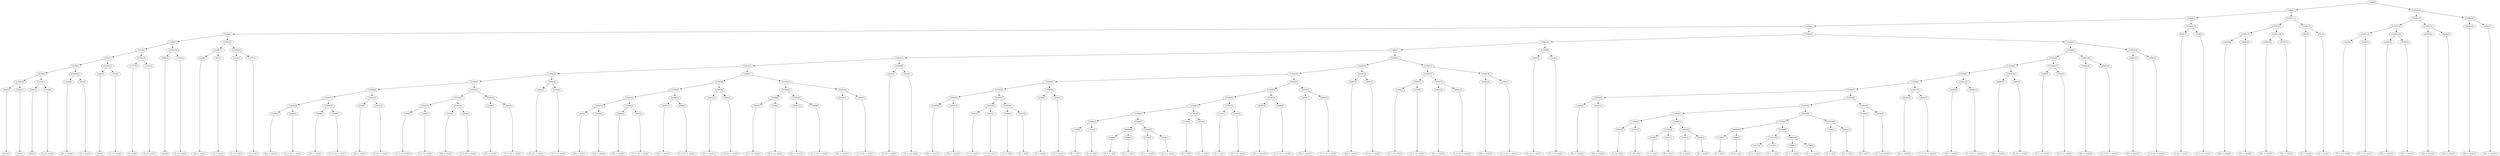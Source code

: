 digraph sample{
"L2662(0)"->"[Ais](0)"
"L2662(1)"->"[Ais](1)"
"L5358(10)"->"L2662(0)"
"L5358(10)"->"L2662(1)"
"L2662(2)"->"[Ais](2)"
"L-1812(0)"->"[F  Gis  Ais](0)"
"L5358(11)"->"L2662(2)"
"L5358(11)"->"L-1812(0)"
"L5358(9)"->"L5358(10)"
"L5358(9)"->"L5358(11)"
"L4209(0)"->"[Dis  G  Ais](0)"
"L851(0)"->"[D  F  Ais](0)"
"L5358(12)"->"L4209(0)"
"L5358(12)"->"L851(0)"
"L5358(8)"->"L5358(9)"
"L5358(8)"->"L5358(12)"
"L2662(3)"->"[Ais](3)"
"L5112(0)"->"[C  Gis  Ais](0)"
"L5358(13)"->"L2662(3)"
"L5358(13)"->"L5112(0)"
"L5358(7)"->"L5358(8)"
"L5358(7)"->"L5358(13)"
"L-1777(0)"->"[G  Ais](0)"
"L-1812(1)"->"[F  Gis  Ais](1)"
"L5358(14)"->"L-1777(0)"
"L5358(14)"->"L-1812(1)"
"L5358(6)"->"L5358(7)"
"L5358(6)"->"L5358(14)"
"L2662(4)"->"[Ais](4)"
"L-1812(2)"->"[F  Gis  Ais](2)"
"L5358(15)"->"L2662(4)"
"L5358(15)"->"L-1812(2)"
"L5358(5)"->"L5358(6)"
"L5358(5)"->"L5358(15)"
"L4209(1)"->"[Dis  G  Ais](1)"
"L851(1)"->"[D  F  Ais](1)"
"L5358(17)"->"L4209(1)"
"L5358(17)"->"L851(1)"
"L5112(1)"->"[C  Gis  Ais](1)"
"L-1777(1)"->"[G  Ais](1)"
"L5358(18)"->"L5112(1)"
"L5358(18)"->"L-1777(1)"
"L5358(16)"->"L5358(17)"
"L5358(16)"->"L5358(18)"
"L5358(4)"->"L5358(5)"
"L5358(4)"->"L5358(16)"
"L4209(2)"->"[Dis  G  Ais](2)"
"L4489(0)"->"[C  D  Dis  G  Ais](0)"
"L5358(28)"->"L4209(2)"
"L5358(28)"->"L4489(0)"
"L4209(3)"->"[Dis  G  Ais](3)"
"L4489(1)"->"[C  D  Dis  G  Ais](1)"
"L5358(29)"->"L4209(3)"
"L5358(29)"->"L4489(1)"
"L5358(27)"->"L5358(28)"
"L5358(27)"->"L5358(29)"
"L4209(4)"->"[Dis  G  Ais](4)"
"L4041(0)"->"[D  Dis  G  Ais](0)"
"L5358(30)"->"L4209(4)"
"L5358(30)"->"L4041(0)"
"L5358(26)"->"L5358(27)"
"L5358(26)"->"L5358(30)"
"L3200(0)"->"[D  E  Gis  Ais](0)"
"L2169(0)"->"[D  F  Gis  Ais](0)"
"L5358(33)"->"L3200(0)"
"L5358(33)"->"L2169(0)"
"L4209(5)"->"[Dis  G  Ais](5)"
"L4489(2)"->"[C  D  Dis  G  Ais](2)"
"L5358(34)"->"L4209(5)"
"L5358(34)"->"L4489(2)"
"L5358(32)"->"L5358(33)"
"L5358(32)"->"L5358(34)"
"L4209(6)"->"[Dis  G  Ais](6)"
"L4489(3)"->"[C  D  Dis  G  Ais](3)"
"L5358(35)"->"L4209(6)"
"L5358(35)"->"L4489(3)"
"L5358(31)"->"L5358(32)"
"L5358(31)"->"L5358(35)"
"L5358(25)"->"L5358(26)"
"L5358(25)"->"L5358(31)"
"L4041(1)"->"[D  Dis  G  Ais](1)"
"L4318(0)"->"[F  G  Gis  Ais](0)"
"L5358(36)"->"L4041(1)"
"L5358(36)"->"L4318(0)"
"L5358(24)"->"L5358(25)"
"L5358(24)"->"L5358(36)"
"L4209(7)"->"[Dis  G  Ais](7)"
"L4209(8)"->"[Dis  G  Ais](8)"
"L5358(41)"->"L4209(7)"
"L5358(41)"->"L4209(8)"
"L4209(9)"->"[Dis  G  Ais](9)"
"L4489(4)"->"[C  D  Dis  G  Ais](4)"
"L5358(42)"->"L4209(9)"
"L5358(42)"->"L4489(4)"
"L5358(40)"->"L5358(41)"
"L5358(40)"->"L5358(42)"
"L4209(10)"->"[Dis  G  Ais](10)"
"L4489(5)"->"[C  D  Dis  G  Ais](5)"
"L5358(43)"->"L4209(10)"
"L5358(43)"->"L4489(5)"
"L5358(39)"->"L5358(40)"
"L5358(39)"->"L5358(43)"
"L4209(11)"->"[Dis  G  Ais](11)"
"L4041(2)"->"[D  Dis  G  Ais](2)"
"L5358(44)"->"L4209(11)"
"L5358(44)"->"L4041(2)"
"L5358(38)"->"L5358(39)"
"L5358(38)"->"L5358(44)"
"L3200(1)"->"[D  E  Gis  Ais](1)"
"L2169(1)"->"[D  F  Gis  Ais](1)"
"L5358(47)"->"L3200(1)"
"L5358(47)"->"L2169(1)"
"L4209(12)"->"[Dis  G  Ais](12)"
"L4489(6)"->"[C  D  Dis  G  Ais](6)"
"L5358(48)"->"L4209(12)"
"L5358(48)"->"L4489(6)"
"L5358(46)"->"L5358(47)"
"L5358(46)"->"L5358(48)"
"L4209(13)"->"[Dis  G  Ais](13)"
"L4489(7)"->"[C  D  Dis  G  Ais](7)"
"L5358(49)"->"L4209(13)"
"L5358(49)"->"L4489(7)"
"L5358(45)"->"L5358(46)"
"L5358(45)"->"L5358(49)"
"L5358(37)"->"L5358(38)"
"L5358(37)"->"L5358(45)"
"L5358(23)"->"L5358(24)"
"L5358(23)"->"L5358(37)"
"L4041(3)"->"[D  Dis  G  Ais](3)"
"L4318(1)"->"[F  G  Gis  Ais](1)"
"L5358(50)"->"L4041(3)"
"L5358(50)"->"L4318(1)"
"L5358(22)"->"L5358(23)"
"L5358(22)"->"L5358(50)"
"L4209(14)"->"[Dis  G  Ais](14)"
"L4209(15)"->"[Dis  G  Ais](15)"
"L5358(56)"->"L4209(14)"
"L5358(56)"->"L4209(15)"
"L4521(0)"->"[C  Dis  G](0)"
"L4521(1)"->"[C  Dis  G](1)"
"L5358(58)"->"L4521(0)"
"L5358(58)"->"L4521(1)"
"L5160(0)"->"[C  D  G](0)"
"L2417(0)"->"[D  G  B](0)"
"L5358(59)"->"L5160(0)"
"L5358(59)"->"L2417(0)"
"L5358(57)"->"L5358(58)"
"L5358(57)"->"L5358(59)"
"L5358(55)"->"L5358(56)"
"L5358(55)"->"L5358(57)"
"L4536(0)"->"[D  G  Ais](0)"
"L4536(1)"->"[D  G  Ais](1)"
"L5358(60)"->"L4536(0)"
"L5358(60)"->"L4536(1)"
"L5358(54)"->"L5358(55)"
"L5358(54)"->"L5358(60)"
"L-1760(0)"->"[D  G  A](0)"
"L1532(0)"->"[D  Fis  A](0)"
"L5358(66)"->"L-1760(0)"
"L5358(66)"->"L1532(0)"
"L2115(0)"->"[D  E  F  A](0)"
"L2115(1)"->"[D  E  F  A](1)"
"L5358(68)"->"L2115(0)"
"L5358(68)"->"L2115(1)"
"L2738(0)"->"[D  E  G  Ais](0)"
"L2738(1)"->"[D  E  G  Ais](1)"
"L5358(69)"->"L2738(0)"
"L5358(69)"->"L2738(1)"
"L5358(67)"->"L5358(68)"
"L5358(67)"->"L5358(69)"
"L5358(65)"->"L5358(66)"
"L5358(65)"->"L5358(67)"
"L1163(0)"->"[D  F  A](0)"
"L3453(0)"->"[Cis  E  A](0)"
"L5358(70)"->"L1163(0)"
"L5358(70)"->"L3453(0)"
"L5358(64)"->"L5358(65)"
"L5358(64)"->"L5358(70)"
"L1163(1)"->"[D  F  A](1)"
"L2169(2)"->"[D  F  Gis  Ais](2)"
"L5358(71)"->"L1163(1)"
"L5358(71)"->"L2169(2)"
"L5358(63)"->"L5358(64)"
"L5358(63)"->"L5358(71)"
"L4209(16)"->"[Dis  G  Ais](16)"
"L4489(8)"->"[C  D  Dis  G  Ais](8)"
"L5358(72)"->"L4209(16)"
"L5358(72)"->"L4489(8)"
"L5358(62)"->"L5358(63)"
"L5358(62)"->"L5358(72)"
"L4209(17)"->"[Dis  G  Ais](17)"
"L4489(9)"->"[C  D  Dis  G  Ais](9)"
"L5358(73)"->"L4209(17)"
"L5358(73)"->"L4489(9)"
"L5358(61)"->"L5358(62)"
"L5358(61)"->"L5358(73)"
"L5358(53)"->"L5358(54)"
"L5358(53)"->"L5358(61)"
"L4209(18)"->"[Dis  G  Ais](18)"
"L4041(4)"->"[D  Dis  G  Ais](4)"
"L5358(74)"->"L4209(18)"
"L5358(74)"->"L4041(4)"
"L5358(52)"->"L5358(53)"
"L5358(52)"->"L5358(74)"
"L3200(2)"->"[D  E  Gis  Ais](2)"
"L2169(3)"->"[D  F  Gis  Ais](3)"
"L5358(77)"->"L3200(2)"
"L5358(77)"->"L2169(3)"
"L4209(19)"->"[Dis  G  Ais](19)"
"L4489(10)"->"[C  D  Dis  G  Ais](10)"
"L5358(78)"->"L4209(19)"
"L5358(78)"->"L4489(10)"
"L5358(76)"->"L5358(77)"
"L5358(76)"->"L5358(78)"
"L4209(20)"->"[Dis  G  Ais](20)"
"L4489(11)"->"[C  D  Dis  G  Ais](11)"
"L5358(79)"->"L4209(20)"
"L5358(79)"->"L4489(11)"
"L5358(75)"->"L5358(76)"
"L5358(75)"->"L5358(79)"
"L5358(51)"->"L5358(52)"
"L5358(51)"->"L5358(75)"
"L5358(21)"->"L5358(22)"
"L5358(21)"->"L5358(51)"
"L4041(5)"->"[D  Dis  G  Ais](5)"
"L4318(2)"->"[F  G  Gis  Ais](2)"
"L5358(80)"->"L4041(5)"
"L5358(80)"->"L4318(2)"
"L5358(20)"->"L5358(21)"
"L5358(20)"->"L5358(80)"
"L4209(21)"->"[Dis  G  Ais](21)"
"L4209(22)"->"[Dis  G  Ais](22)"
"L5358(88)"->"L4209(21)"
"L5358(88)"->"L4209(22)"
"L4521(2)"->"[C  Dis  G](2)"
"L4521(3)"->"[C  Dis  G](3)"
"L5358(92)"->"L4521(2)"
"L5358(92)"->"L4521(3)"
"L5160(1)"->"[C  D  G](1)"
"L2417(1)"->"[D  G  B](1)"
"L5358(94)"->"L5160(1)"
"L5358(94)"->"L2417(1)"
"L4536(2)"->"[D  G  Ais](2)"
"L4536(3)"->"[D  G  Ais](3)"
"L5358(95)"->"L4536(2)"
"L5358(95)"->"L4536(3)"
"L5358(93)"->"L5358(94)"
"L5358(93)"->"L5358(95)"
"L5358(91)"->"L5358(92)"
"L5358(91)"->"L5358(93)"
"L-1760(1)"->"[D  G  A](1)"
"L1532(1)"->"[D  Fis  A](1)"
"L5358(98)"->"L-1760(1)"
"L5358(98)"->"L1532(1)"
"L2115(2)"->"[D  E  F  A](2)"
"L2115(3)"->"[D  E  F  A](3)"
"L5358(100)"->"L2115(2)"
"L5358(100)"->"L2115(3)"
"L2738(2)"->"[D  E  G  Ais](2)"
"L2738(3)"->"[D  E  G  Ais](3)"
"L5358(101)"->"L2738(2)"
"L5358(101)"->"L2738(3)"
"L5358(99)"->"L5358(100)"
"L5358(99)"->"L5358(101)"
"L5358(97)"->"L5358(98)"
"L5358(97)"->"L5358(99)"
"L1163(2)"->"[D  F  A](2)"
"L3453(1)"->"[Cis  E  A](1)"
"L5358(102)"->"L1163(2)"
"L5358(102)"->"L3453(1)"
"L5358(96)"->"L5358(97)"
"L5358(96)"->"L5358(102)"
"L5358(90)"->"L5358(91)"
"L5358(90)"->"L5358(96)"
"L1163(3)"->"[D  F  A](3)"
"L2169(4)"->"[D  F  Gis  Ais](4)"
"L5358(103)"->"L1163(3)"
"L5358(103)"->"L2169(4)"
"L5358(89)"->"L5358(90)"
"L5358(89)"->"L5358(103)"
"L5358(87)"->"L5358(88)"
"L5358(87)"->"L5358(89)"
"L4209(23)"->"[Dis  G  Ais](23)"
"L4489(12)"->"[C  D  Dis  G  Ais](12)"
"L5358(104)"->"L4209(23)"
"L5358(104)"->"L4489(12)"
"L5358(86)"->"L5358(87)"
"L5358(86)"->"L5358(104)"
"L4209(24)"->"[Dis  G  Ais](24)"
"L4489(13)"->"[C  D  Dis  G  Ais](13)"
"L5358(105)"->"L4209(24)"
"L5358(105)"->"L4489(13)"
"L5358(85)"->"L5358(86)"
"L5358(85)"->"L5358(105)"
"L4209(25)"->"[Dis  G  Ais](25)"
"L4041(6)"->"[D  Dis  G  Ais](6)"
"L5358(106)"->"L4209(25)"
"L5358(106)"->"L4041(6)"
"L5358(84)"->"L5358(85)"
"L5358(84)"->"L5358(106)"
"L3200(3)"->"[D  E  Gis  Ais](3)"
"L2169(5)"->"[D  F  Gis  Ais](5)"
"L5358(107)"->"L3200(3)"
"L5358(107)"->"L2169(5)"
"L5358(83)"->"L5358(84)"
"L5358(83)"->"L5358(107)"
"L4209(26)"->"[Dis  G  Ais](26)"
"L4489(14)"->"[C  D  Dis  G  Ais](14)"
"L5358(108)"->"L4209(26)"
"L5358(108)"->"L4489(14)"
"L5358(82)"->"L5358(83)"
"L5358(82)"->"L5358(108)"
"L4209(27)"->"[Dis  G  Ais](27)"
"L4489(15)"->"[C  D  Dis  G  Ais](15)"
"L5358(109)"->"L4209(27)"
"L5358(109)"->"L4489(15)"
"L5358(81)"->"L5358(82)"
"L5358(81)"->"L5358(109)"
"L5358(19)"->"L5358(20)"
"L5358(19)"->"L5358(81)"
"L5358(3)"->"L5358(4)"
"L5358(3)"->"L5358(19)"
"L4041(7)"->"[D  Dis  G  Ais](7)"
"L4318(3)"->"[F  G  Gis  Ais](3)"
"L5358(110)"->"L4041(7)"
"L5358(110)"->"L4318(3)"
"L5358(2)"->"L5358(3)"
"L5358(2)"->"L5358(110)"
"L4209(28)"->"[Dis  G  Ais](28)"
"L4209(29)"->"[Dis  G  Ais](29)"
"L5358(113)"->"L4209(28)"
"L5358(113)"->"L4209(29)"
"L4209(30)"->"[Dis  G  Ais](30)"
"L4209(31)"->"[Dis  G  Ais](31)"
"L5358(114)"->"L4209(30)"
"L5358(114)"->"L4209(31)"
"L5358(112)"->"L5358(113)"
"L5358(112)"->"L5358(114)"
"L851(2)"->"[D  F  Ais](2)"
"L851(3)"->"[D  F  Ais](3)"
"L5358(115)"->"L851(2)"
"L5358(115)"->"L851(3)"
"L5358(111)"->"L5358(112)"
"L5358(111)"->"L5358(115)"
"L5358(1)"->"L5358(2)"
"L5358(1)"->"L5358(111)"
"L2169(6)"->"[D  F  Gis  Ais](6)"
"L2169(7)"->"[D  F  Gis  Ais](7)"
"L5358(119)"->"L2169(6)"
"L5358(119)"->"L2169(7)"
"L4209(32)"->"[Dis  G  Ais](32)"
"L4209(33)"->"[Dis  G  Ais](33)"
"L5358(120)"->"L4209(32)"
"L5358(120)"->"L4209(33)"
"L5358(118)"->"L5358(119)"
"L5358(118)"->"L5358(120)"
"L4209(34)"->"[Dis  G  Ais](34)"
"L4209(35)"->"[Dis  G  Ais](35)"
"L5358(121)"->"L4209(34)"
"L5358(121)"->"L4209(35)"
"L5358(117)"->"L5358(118)"
"L5358(117)"->"L5358(121)"
"L4209(36)"->"[Dis  G  Ais](36)"
"L4209(37)"->"[Dis  G  Ais](37)"
"L5358(122)"->"L4209(36)"
"L5358(122)"->"L4209(37)"
"L5358(116)"->"L5358(117)"
"L5358(116)"->"L5358(122)"
"L5358(0)"->"L5358(1)"
"L5358(0)"->"L5358(116)"
{rank = min; "L5358(0)"}
{rank = same; "L5358(1)"; "L5358(116)";}
{rank = same; "L5358(2)"; "L5358(111)"; "L5358(117)"; "L5358(122)";}
{rank = same; "L5358(3)"; "L5358(110)"; "L5358(112)"; "L5358(115)"; "L5358(118)"; "L5358(121)"; "L4209(36)"; "L4209(37)";}
{rank = same; "L5358(4)"; "L5358(19)"; "L4041(7)"; "L4318(3)"; "L5358(113)"; "L5358(114)"; "L851(2)"; "L851(3)"; "L5358(119)"; "L5358(120)"; "L4209(34)"; "L4209(35)";}
{rank = same; "L5358(5)"; "L5358(16)"; "L5358(20)"; "L5358(81)"; "L4209(28)"; "L4209(29)"; "L4209(30)"; "L4209(31)"; "L2169(6)"; "L2169(7)"; "L4209(32)"; "L4209(33)";}
{rank = same; "L5358(6)"; "L5358(15)"; "L5358(17)"; "L5358(18)"; "L5358(21)"; "L5358(80)"; "L5358(82)"; "L5358(109)";}
{rank = same; "L5358(7)"; "L5358(14)"; "L2662(4)"; "L-1812(2)"; "L4209(1)"; "L851(1)"; "L5112(1)"; "L-1777(1)"; "L5358(22)"; "L5358(51)"; "L4041(5)"; "L4318(2)"; "L5358(83)"; "L5358(108)"; "L4209(27)"; "L4489(15)";}
{rank = same; "L5358(8)"; "L5358(13)"; "L-1777(0)"; "L-1812(1)"; "L5358(23)"; "L5358(50)"; "L5358(52)"; "L5358(75)"; "L5358(84)"; "L5358(107)"; "L4209(26)"; "L4489(14)";}
{rank = same; "L5358(9)"; "L5358(12)"; "L2662(3)"; "L5112(0)"; "L5358(24)"; "L5358(37)"; "L4041(3)"; "L4318(1)"; "L5358(53)"; "L5358(74)"; "L5358(76)"; "L5358(79)"; "L5358(85)"; "L5358(106)"; "L3200(3)"; "L2169(5)";}
{rank = same; "L5358(10)"; "L5358(11)"; "L4209(0)"; "L851(0)"; "L5358(25)"; "L5358(36)"; "L5358(38)"; "L5358(45)"; "L5358(54)"; "L5358(61)"; "L4209(18)"; "L4041(4)"; "L5358(77)"; "L5358(78)"; "L4209(20)"; "L4489(11)"; "L5358(86)"; "L5358(105)"; "L4209(25)"; "L4041(6)";}
{rank = same; "L2662(0)"; "L2662(1)"; "L2662(2)"; "L-1812(0)"; "L5358(26)"; "L5358(31)"; "L4041(1)"; "L4318(0)"; "L5358(39)"; "L5358(44)"; "L5358(46)"; "L5358(49)"; "L5358(55)"; "L5358(60)"; "L5358(62)"; "L5358(73)"; "L3200(2)"; "L2169(3)"; "L4209(19)"; "L4489(10)"; "L5358(87)"; "L5358(104)"; "L4209(24)"; "L4489(13)";}
{rank = same; "L5358(27)"; "L5358(30)"; "L5358(32)"; "L5358(35)"; "L5358(40)"; "L5358(43)"; "L4209(11)"; "L4041(2)"; "L5358(47)"; "L5358(48)"; "L4209(13)"; "L4489(7)"; "L5358(56)"; "L5358(57)"; "L4536(0)"; "L4536(1)"; "L5358(63)"; "L5358(72)"; "L4209(17)"; "L4489(9)"; "L5358(88)"; "L5358(89)"; "L4209(23)"; "L4489(12)";}
{rank = same; "L5358(28)"; "L5358(29)"; "L4209(4)"; "L4041(0)"; "L5358(33)"; "L5358(34)"; "L4209(6)"; "L4489(3)"; "L5358(41)"; "L5358(42)"; "L4209(10)"; "L4489(5)"; "L3200(1)"; "L2169(1)"; "L4209(12)"; "L4489(6)"; "L4209(14)"; "L4209(15)"; "L5358(58)"; "L5358(59)"; "L5358(64)"; "L5358(71)"; "L4209(16)"; "L4489(8)"; "L4209(21)"; "L4209(22)"; "L5358(90)"; "L5358(103)";}
{rank = same; "L4209(2)"; "L4489(0)"; "L4209(3)"; "L4489(1)"; "L3200(0)"; "L2169(0)"; "L4209(5)"; "L4489(2)"; "L4209(7)"; "L4209(8)"; "L4209(9)"; "L4489(4)"; "L4521(0)"; "L4521(1)"; "L5160(0)"; "L2417(0)"; "L5358(65)"; "L5358(70)"; "L1163(1)"; "L2169(2)"; "L5358(91)"; "L5358(96)"; "L1163(3)"; "L2169(4)";}
{rank = same; "L5358(66)"; "L5358(67)"; "L1163(0)"; "L3453(0)"; "L5358(92)"; "L5358(93)"; "L5358(97)"; "L5358(102)";}
{rank = same; "L-1760(0)"; "L1532(0)"; "L5358(68)"; "L5358(69)"; "L4521(2)"; "L4521(3)"; "L5358(94)"; "L5358(95)"; "L5358(98)"; "L5358(99)"; "L1163(2)"; "L3453(1)";}
{rank = same; "L2115(0)"; "L2115(1)"; "L2738(0)"; "L2738(1)"; "L5160(1)"; "L2417(1)"; "L4536(2)"; "L4536(3)"; "L-1760(1)"; "L1532(1)"; "L5358(100)"; "L5358(101)";}
{rank = same; "L2115(2)"; "L2115(3)"; "L2738(2)"; "L2738(3)";}
{rank = max; "[Ais](0)"; "[Ais](1)"; "[Ais](2)"; "[Ais](3)"; "[Ais](4)"; "[C  D  Dis  G  Ais](0)"; "[C  D  Dis  G  Ais](1)"; "[C  D  Dis  G  Ais](10)"; "[C  D  Dis  G  Ais](11)"; "[C  D  Dis  G  Ais](12)"; "[C  D  Dis  G  Ais](13)"; "[C  D  Dis  G  Ais](14)"; "[C  D  Dis  G  Ais](15)"; "[C  D  Dis  G  Ais](2)"; "[C  D  Dis  G  Ais](3)"; "[C  D  Dis  G  Ais](4)"; "[C  D  Dis  G  Ais](5)"; "[C  D  Dis  G  Ais](6)"; "[C  D  Dis  G  Ais](7)"; "[C  D  Dis  G  Ais](8)"; "[C  D  Dis  G  Ais](9)"; "[C  D  G](0)"; "[C  D  G](1)"; "[C  Dis  G](0)"; "[C  Dis  G](1)"; "[C  Dis  G](2)"; "[C  Dis  G](3)"; "[C  Gis  Ais](0)"; "[C  Gis  Ais](1)"; "[Cis  E  A](0)"; "[Cis  E  A](1)"; "[D  Dis  G  Ais](0)"; "[D  Dis  G  Ais](1)"; "[D  Dis  G  Ais](2)"; "[D  Dis  G  Ais](3)"; "[D  Dis  G  Ais](4)"; "[D  Dis  G  Ais](5)"; "[D  Dis  G  Ais](6)"; "[D  Dis  G  Ais](7)"; "[D  E  F  A](0)"; "[D  E  F  A](1)"; "[D  E  F  A](2)"; "[D  E  F  A](3)"; "[D  E  G  Ais](0)"; "[D  E  G  Ais](1)"; "[D  E  G  Ais](2)"; "[D  E  G  Ais](3)"; "[D  E  Gis  Ais](0)"; "[D  E  Gis  Ais](1)"; "[D  E  Gis  Ais](2)"; "[D  E  Gis  Ais](3)"; "[D  F  A](0)"; "[D  F  A](1)"; "[D  F  A](2)"; "[D  F  A](3)"; "[D  F  Ais](0)"; "[D  F  Ais](1)"; "[D  F  Ais](2)"; "[D  F  Ais](3)"; "[D  F  Gis  Ais](0)"; "[D  F  Gis  Ais](1)"; "[D  F  Gis  Ais](2)"; "[D  F  Gis  Ais](3)"; "[D  F  Gis  Ais](4)"; "[D  F  Gis  Ais](5)"; "[D  F  Gis  Ais](6)"; "[D  F  Gis  Ais](7)"; "[D  Fis  A](0)"; "[D  Fis  A](1)"; "[D  G  A](0)"; "[D  G  A](1)"; "[D  G  Ais](0)"; "[D  G  Ais](1)"; "[D  G  Ais](2)"; "[D  G  Ais](3)"; "[D  G  B](0)"; "[D  G  B](1)"; "[Dis  G  Ais](0)"; "[Dis  G  Ais](1)"; "[Dis  G  Ais](10)"; "[Dis  G  Ais](11)"; "[Dis  G  Ais](12)"; "[Dis  G  Ais](13)"; "[Dis  G  Ais](14)"; "[Dis  G  Ais](15)"; "[Dis  G  Ais](16)"; "[Dis  G  Ais](17)"; "[Dis  G  Ais](18)"; "[Dis  G  Ais](19)"; "[Dis  G  Ais](2)"; "[Dis  G  Ais](20)"; "[Dis  G  Ais](21)"; "[Dis  G  Ais](22)"; "[Dis  G  Ais](23)"; "[Dis  G  Ais](24)"; "[Dis  G  Ais](25)"; "[Dis  G  Ais](26)"; "[Dis  G  Ais](27)"; "[Dis  G  Ais](28)"; "[Dis  G  Ais](29)"; "[Dis  G  Ais](3)"; "[Dis  G  Ais](30)"; "[Dis  G  Ais](31)"; "[Dis  G  Ais](32)"; "[Dis  G  Ais](33)"; "[Dis  G  Ais](34)"; "[Dis  G  Ais](35)"; "[Dis  G  Ais](36)"; "[Dis  G  Ais](37)"; "[Dis  G  Ais](4)"; "[Dis  G  Ais](5)"; "[Dis  G  Ais](6)"; "[Dis  G  Ais](7)"; "[Dis  G  Ais](8)"; "[Dis  G  Ais](9)"; "[F  G  Gis  Ais](0)"; "[F  G  Gis  Ais](1)"; "[F  G  Gis  Ais](2)"; "[F  G  Gis  Ais](3)"; "[F  Gis  Ais](0)"; "[F  Gis  Ais](1)"; "[F  Gis  Ais](2)"; "[G  Ais](0)"; "[G  Ais](1)";}
}
